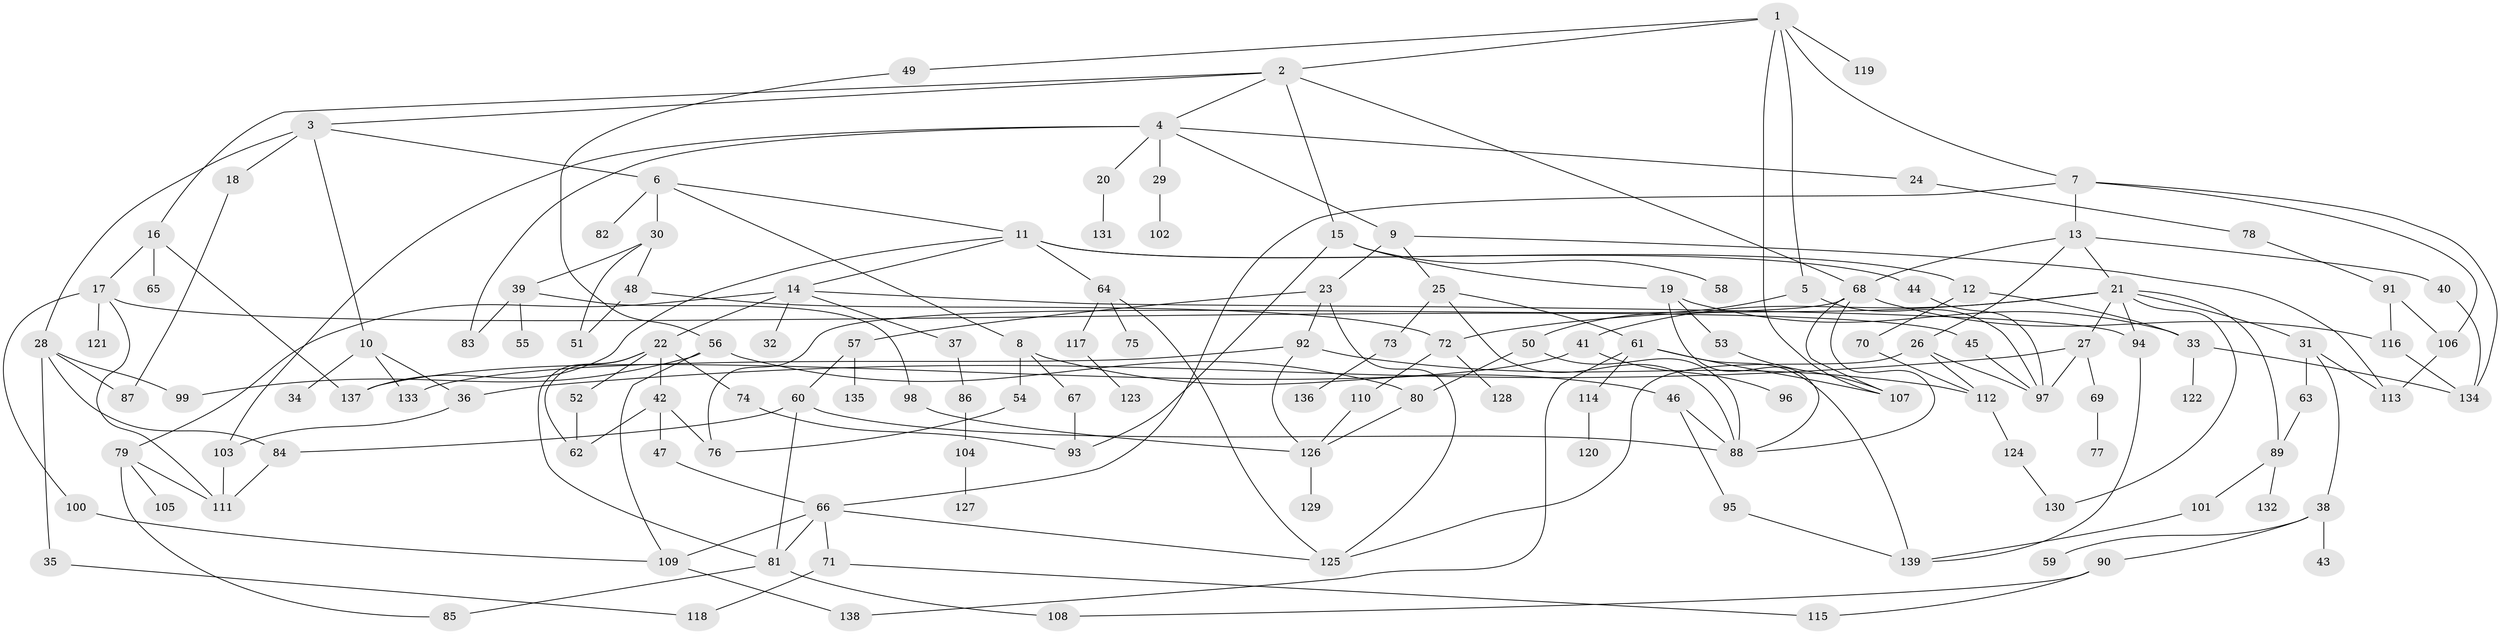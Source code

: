 // coarse degree distribution, {9: 0.043010752688172046, 8: 0.021505376344086023, 7: 0.03225806451612903, 4: 0.1827956989247312, 6: 0.06451612903225806, 3: 0.11827956989247312, 5: 0.07526881720430108, 2: 0.25806451612903225, 1: 0.20430107526881722}
// Generated by graph-tools (version 1.1) at 2025/51/02/27/25 19:51:38]
// undirected, 139 vertices, 204 edges
graph export_dot {
graph [start="1"]
  node [color=gray90,style=filled];
  1;
  2;
  3;
  4;
  5;
  6;
  7;
  8;
  9;
  10;
  11;
  12;
  13;
  14;
  15;
  16;
  17;
  18;
  19;
  20;
  21;
  22;
  23;
  24;
  25;
  26;
  27;
  28;
  29;
  30;
  31;
  32;
  33;
  34;
  35;
  36;
  37;
  38;
  39;
  40;
  41;
  42;
  43;
  44;
  45;
  46;
  47;
  48;
  49;
  50;
  51;
  52;
  53;
  54;
  55;
  56;
  57;
  58;
  59;
  60;
  61;
  62;
  63;
  64;
  65;
  66;
  67;
  68;
  69;
  70;
  71;
  72;
  73;
  74;
  75;
  76;
  77;
  78;
  79;
  80;
  81;
  82;
  83;
  84;
  85;
  86;
  87;
  88;
  89;
  90;
  91;
  92;
  93;
  94;
  95;
  96;
  97;
  98;
  99;
  100;
  101;
  102;
  103;
  104;
  105;
  106;
  107;
  108;
  109;
  110;
  111;
  112;
  113;
  114;
  115;
  116;
  117;
  118;
  119;
  120;
  121;
  122;
  123;
  124;
  125;
  126;
  127;
  128;
  129;
  130;
  131;
  132;
  133;
  134;
  135;
  136;
  137;
  138;
  139;
  1 -- 2;
  1 -- 5;
  1 -- 7;
  1 -- 49;
  1 -- 119;
  1 -- 107;
  2 -- 3;
  2 -- 4;
  2 -- 15;
  2 -- 16;
  2 -- 68;
  3 -- 6;
  3 -- 10;
  3 -- 18;
  3 -- 28;
  4 -- 9;
  4 -- 20;
  4 -- 24;
  4 -- 29;
  4 -- 103;
  4 -- 83;
  5 -- 50;
  5 -- 97;
  6 -- 8;
  6 -- 11;
  6 -- 30;
  6 -- 82;
  7 -- 13;
  7 -- 66;
  7 -- 134;
  7 -- 106;
  8 -- 46;
  8 -- 54;
  8 -- 67;
  9 -- 23;
  9 -- 25;
  9 -- 113;
  10 -- 34;
  10 -- 133;
  10 -- 36;
  11 -- 12;
  11 -- 14;
  11 -- 44;
  11 -- 64;
  11 -- 137;
  12 -- 70;
  12 -- 33;
  13 -- 21;
  13 -- 26;
  13 -- 40;
  13 -- 68;
  14 -- 22;
  14 -- 32;
  14 -- 37;
  14 -- 79;
  14 -- 94;
  15 -- 19;
  15 -- 58;
  15 -- 93;
  16 -- 17;
  16 -- 65;
  16 -- 137;
  17 -- 45;
  17 -- 100;
  17 -- 111;
  17 -- 121;
  18 -- 87;
  19 -- 33;
  19 -- 53;
  19 -- 88;
  20 -- 131;
  21 -- 27;
  21 -- 31;
  21 -- 41;
  21 -- 72;
  21 -- 89;
  21 -- 94;
  21 -- 130;
  22 -- 42;
  22 -- 52;
  22 -- 74;
  22 -- 81;
  22 -- 62;
  23 -- 57;
  23 -- 92;
  23 -- 125;
  24 -- 78;
  25 -- 61;
  25 -- 73;
  25 -- 88;
  26 -- 125;
  26 -- 97;
  26 -- 112;
  27 -- 36;
  27 -- 69;
  27 -- 97;
  28 -- 35;
  28 -- 87;
  28 -- 84;
  28 -- 99;
  29 -- 102;
  30 -- 39;
  30 -- 48;
  30 -- 51;
  31 -- 38;
  31 -- 63;
  31 -- 113;
  33 -- 122;
  33 -- 134;
  35 -- 118;
  36 -- 103;
  37 -- 86;
  38 -- 43;
  38 -- 59;
  38 -- 90;
  39 -- 55;
  39 -- 83;
  39 -- 98;
  40 -- 134;
  41 -- 96;
  41 -- 137;
  42 -- 47;
  42 -- 76;
  42 -- 62;
  44 -- 97;
  45 -- 97;
  46 -- 95;
  46 -- 88;
  47 -- 66;
  48 -- 51;
  48 -- 72;
  49 -- 56;
  50 -- 80;
  50 -- 88;
  52 -- 62;
  53 -- 107;
  54 -- 76;
  56 -- 80;
  56 -- 99;
  56 -- 109;
  57 -- 60;
  57 -- 135;
  60 -- 81;
  60 -- 84;
  60 -- 88;
  61 -- 107;
  61 -- 114;
  61 -- 138;
  61 -- 139;
  63 -- 89;
  64 -- 75;
  64 -- 117;
  64 -- 125;
  66 -- 71;
  66 -- 125;
  66 -- 109;
  66 -- 81;
  67 -- 93;
  68 -- 116;
  68 -- 76;
  68 -- 107;
  68 -- 88;
  69 -- 77;
  70 -- 112;
  71 -- 118;
  71 -- 115;
  72 -- 110;
  72 -- 128;
  73 -- 136;
  74 -- 93;
  78 -- 91;
  79 -- 85;
  79 -- 105;
  79 -- 111;
  80 -- 126;
  81 -- 108;
  81 -- 85;
  84 -- 111;
  86 -- 104;
  89 -- 101;
  89 -- 132;
  90 -- 115;
  90 -- 108;
  91 -- 106;
  91 -- 116;
  92 -- 112;
  92 -- 133;
  92 -- 126;
  94 -- 139;
  95 -- 139;
  98 -- 126;
  100 -- 109;
  101 -- 139;
  103 -- 111;
  104 -- 127;
  106 -- 113;
  109 -- 138;
  110 -- 126;
  112 -- 124;
  114 -- 120;
  116 -- 134;
  117 -- 123;
  124 -- 130;
  126 -- 129;
}
